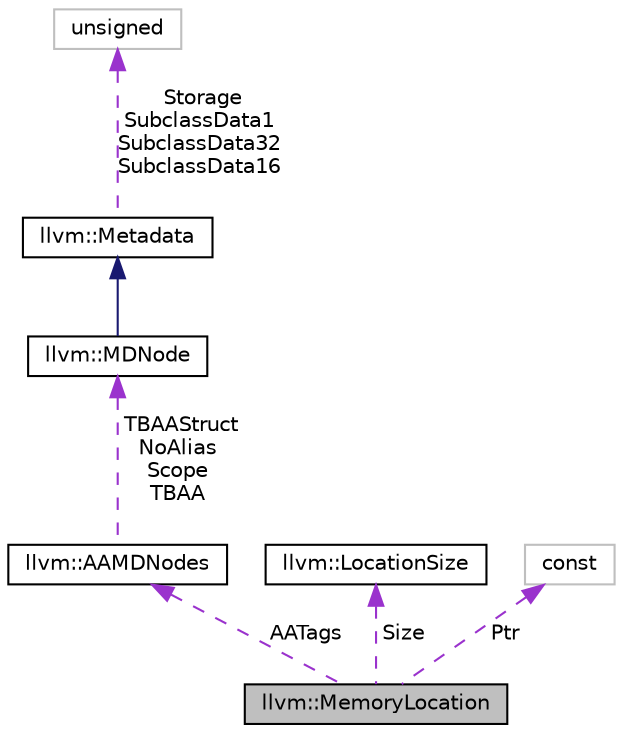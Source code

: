 digraph "llvm::MemoryLocation"
{
 // LATEX_PDF_SIZE
  bgcolor="transparent";
  edge [fontname="Helvetica",fontsize="10",labelfontname="Helvetica",labelfontsize="10"];
  node [fontname="Helvetica",fontsize="10",shape=record];
  Node1 [label="llvm::MemoryLocation",height=0.2,width=0.4,color="black", fillcolor="grey75", style="filled", fontcolor="black",tooltip="Representation for a specific memory location."];
  Node2 -> Node1 [dir="back",color="darkorchid3",fontsize="10",style="dashed",label=" AATags" ,fontname="Helvetica"];
  Node2 [label="llvm::AAMDNodes",height=0.2,width=0.4,color="black",URL="$structllvm_1_1AAMDNodes.html",tooltip="A collection of metadata nodes that might be associated with a memory access used by the alias-analys..."];
  Node3 -> Node2 [dir="back",color="darkorchid3",fontsize="10",style="dashed",label=" TBAAStruct\nNoAlias\nScope\nTBAA" ,fontname="Helvetica"];
  Node3 [label="llvm::MDNode",height=0.2,width=0.4,color="black",URL="$classllvm_1_1MDNode.html",tooltip="Metadata node."];
  Node4 -> Node3 [dir="back",color="midnightblue",fontsize="10",style="solid",fontname="Helvetica"];
  Node4 [label="llvm::Metadata",height=0.2,width=0.4,color="black",URL="$classllvm_1_1Metadata.html",tooltip="Root of the metadata hierarchy."];
  Node5 -> Node4 [dir="back",color="darkorchid3",fontsize="10",style="dashed",label=" Storage\nSubclassData1\nSubclassData32\nSubclassData16" ,fontname="Helvetica"];
  Node5 [label="unsigned",height=0.2,width=0.4,color="grey75",tooltip=" "];
  Node6 -> Node1 [dir="back",color="darkorchid3",fontsize="10",style="dashed",label=" Size" ,fontname="Helvetica"];
  Node6 [label="llvm::LocationSize",height=0.2,width=0.4,color="black",URL="$classllvm_1_1LocationSize.html",tooltip=" "];
  Node7 -> Node1 [dir="back",color="darkorchid3",fontsize="10",style="dashed",label=" Ptr" ,fontname="Helvetica"];
  Node7 [label="const",height=0.2,width=0.4,color="grey75",tooltip=" "];
}

